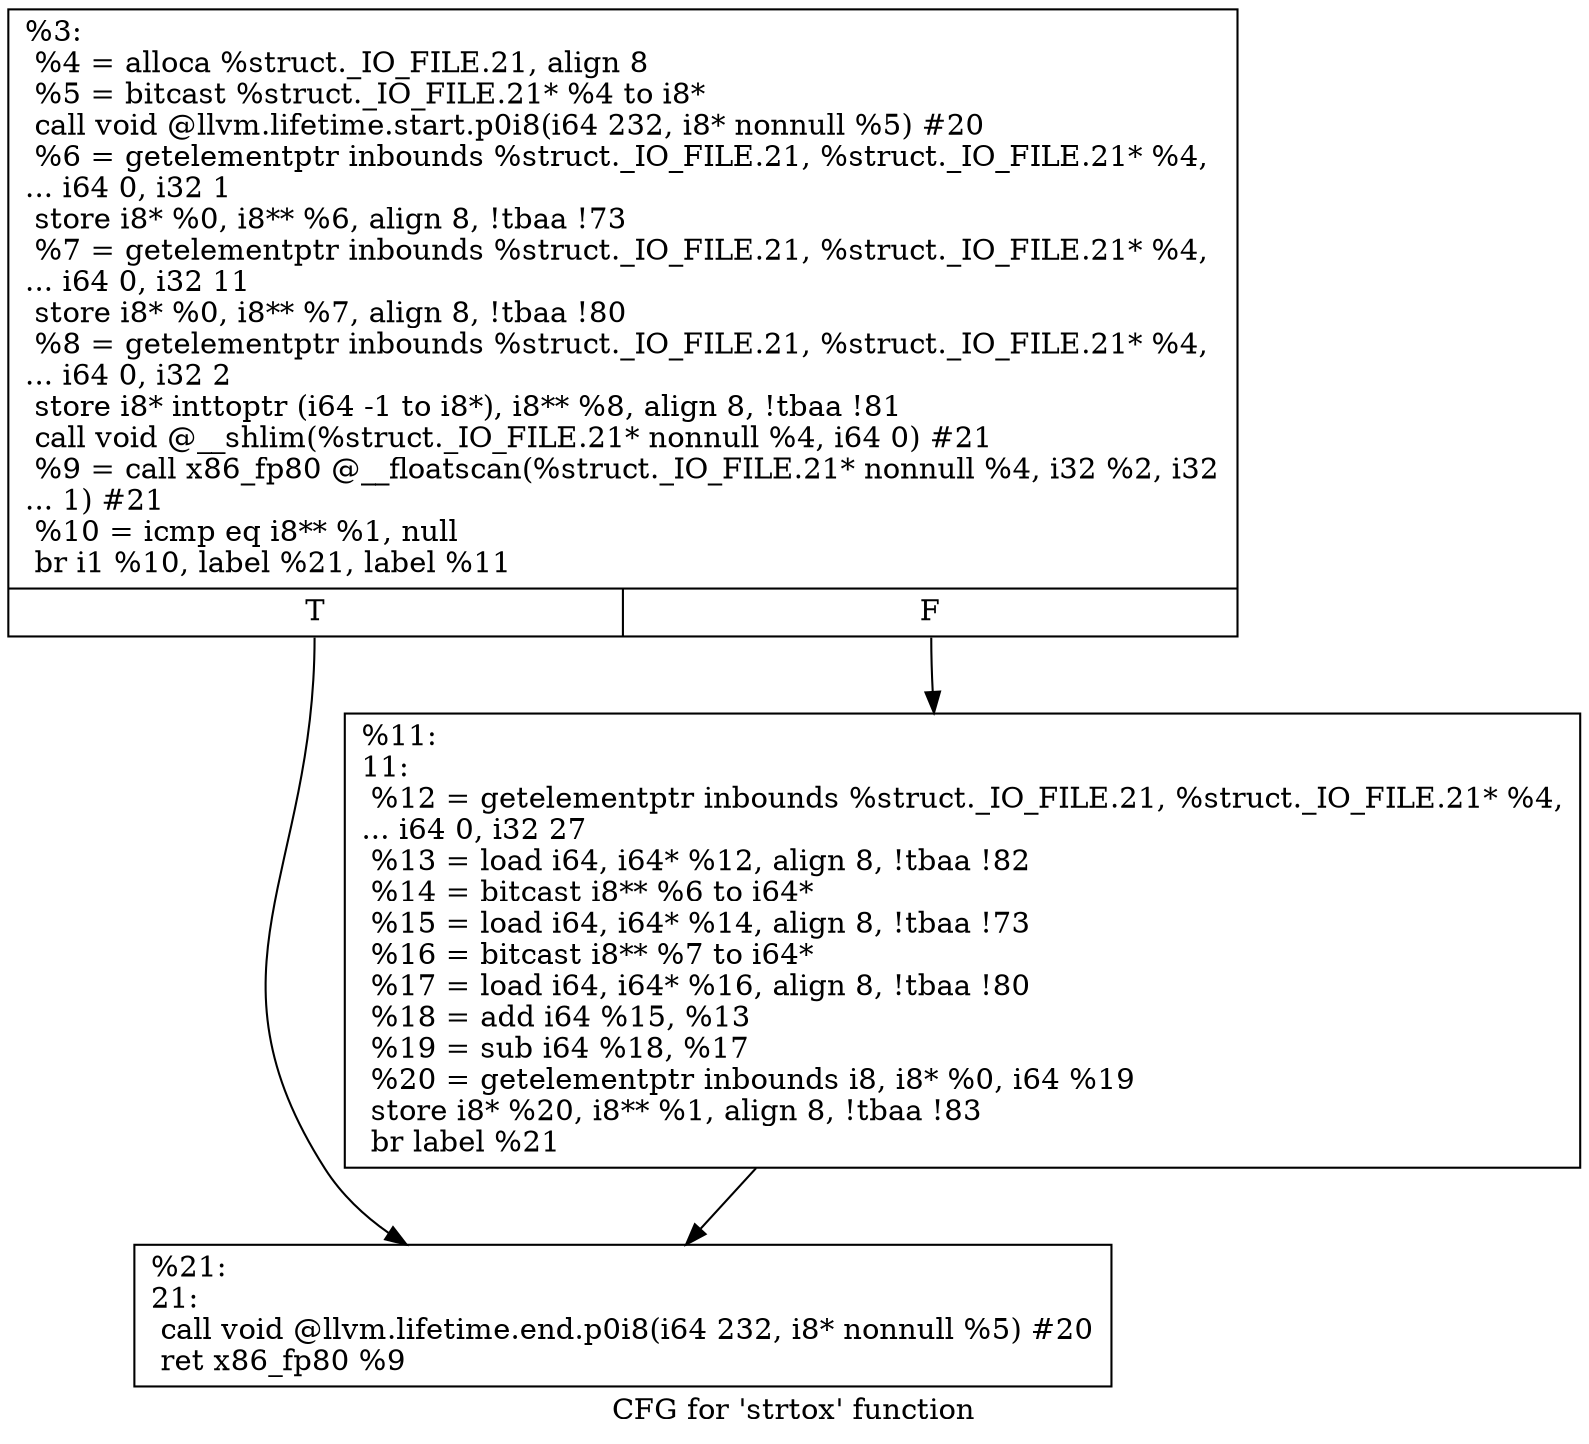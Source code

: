 digraph "CFG for 'strtox' function" {
	label="CFG for 'strtox' function";

	Node0x226e090 [shape=record,label="{%3:\l  %4 = alloca %struct._IO_FILE.21, align 8\l  %5 = bitcast %struct._IO_FILE.21* %4 to i8*\l  call void @llvm.lifetime.start.p0i8(i64 232, i8* nonnull %5) #20\l  %6 = getelementptr inbounds %struct._IO_FILE.21, %struct._IO_FILE.21* %4,\l... i64 0, i32 1\l  store i8* %0, i8** %6, align 8, !tbaa !73\l  %7 = getelementptr inbounds %struct._IO_FILE.21, %struct._IO_FILE.21* %4,\l... i64 0, i32 11\l  store i8* %0, i8** %7, align 8, !tbaa !80\l  %8 = getelementptr inbounds %struct._IO_FILE.21, %struct._IO_FILE.21* %4,\l... i64 0, i32 2\l  store i8* inttoptr (i64 -1 to i8*), i8** %8, align 8, !tbaa !81\l  call void @__shlim(%struct._IO_FILE.21* nonnull %4, i64 0) #21\l  %9 = call x86_fp80 @__floatscan(%struct._IO_FILE.21* nonnull %4, i32 %2, i32\l... 1) #21\l  %10 = icmp eq i8** %1, null\l  br i1 %10, label %21, label %11\l|{<s0>T|<s1>F}}"];
	Node0x226e090:s0 -> Node0x22794b0;
	Node0x226e090:s1 -> Node0x2279460;
	Node0x2279460 [shape=record,label="{%11:\l11:                                               \l  %12 = getelementptr inbounds %struct._IO_FILE.21, %struct._IO_FILE.21* %4,\l... i64 0, i32 27\l  %13 = load i64, i64* %12, align 8, !tbaa !82\l  %14 = bitcast i8** %6 to i64*\l  %15 = load i64, i64* %14, align 8, !tbaa !73\l  %16 = bitcast i8** %7 to i64*\l  %17 = load i64, i64* %16, align 8, !tbaa !80\l  %18 = add i64 %15, %13\l  %19 = sub i64 %18, %17\l  %20 = getelementptr inbounds i8, i8* %0, i64 %19\l  store i8* %20, i8** %1, align 8, !tbaa !83\l  br label %21\l}"];
	Node0x2279460 -> Node0x22794b0;
	Node0x22794b0 [shape=record,label="{%21:\l21:                                               \l  call void @llvm.lifetime.end.p0i8(i64 232, i8* nonnull %5) #20\l  ret x86_fp80 %9\l}"];
}
